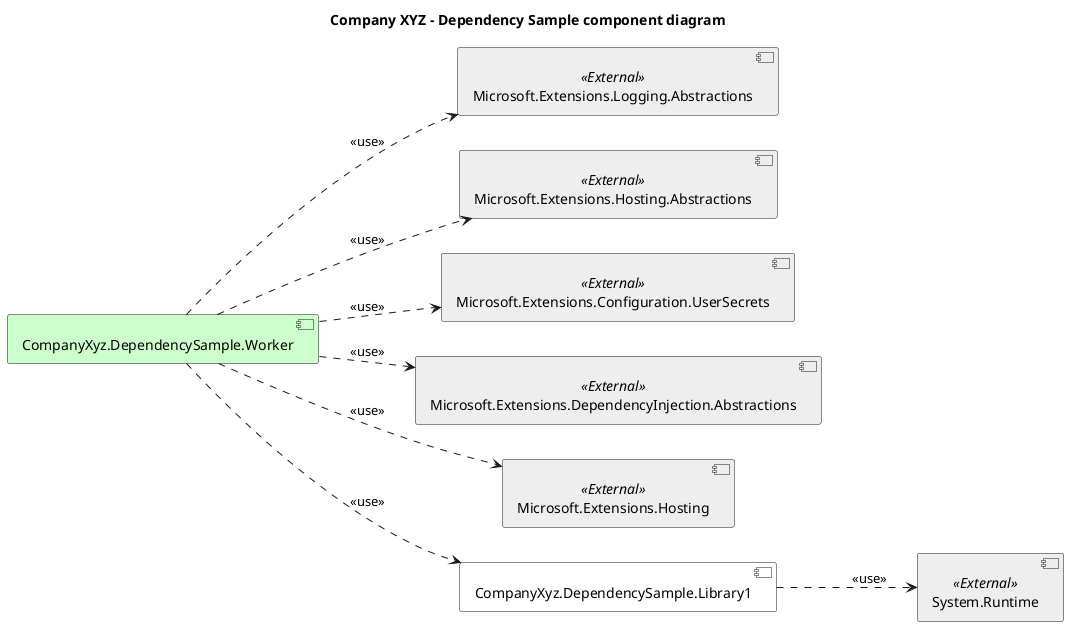 @startuml

title Company XYZ - Dependency Sample component diagram

left to right direction

component [Microsoft.Extensions.Logging.Abstractions] <<External>> #eeeeee
component [Microsoft.Extensions.Hosting.Abstractions] <<External>> #eeeeee
component [Microsoft.Extensions.Configuration.UserSecrets] <<External>> #eeeeee
component [System.Runtime] <<External>> #eeeeee
component [Microsoft.Extensions.DependencyInjection.Abstractions] <<External>> #eeeeee
component [Microsoft.Extensions.Hosting] <<External>> #eeeeee

component [CompanyXyz.DependencySample.Worker]  #ccffcc
component [CompanyXyz.DependencySample.Library1]  #ffffff

[CompanyXyz.DependencySample.Worker] ..> [Microsoft.Extensions.Logging.Abstractions] : <<use>>
[CompanyXyz.DependencySample.Worker] ..> [Microsoft.Extensions.Hosting.Abstractions] : <<use>>
[CompanyXyz.DependencySample.Worker] ..> [Microsoft.Extensions.Configuration.UserSecrets] : <<use>>
[CompanyXyz.DependencySample.Worker] ..> [CompanyXyz.DependencySample.Library1] : <<use>>
[CompanyXyz.DependencySample.Library1] ..> [System.Runtime] : <<use>>
[CompanyXyz.DependencySample.Worker] ..> [Microsoft.Extensions.DependencyInjection.Abstractions] : <<use>>
[CompanyXyz.DependencySample.Worker] ..> [Microsoft.Extensions.Hosting] : <<use>>

@enduml
